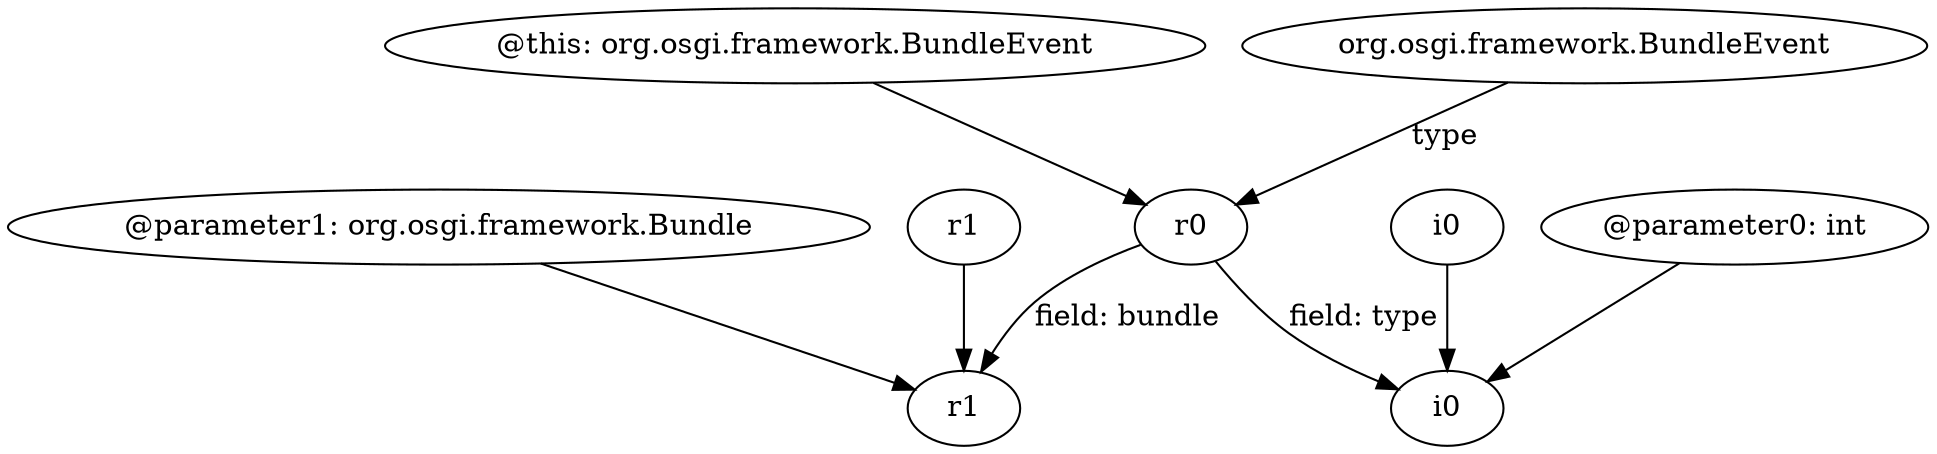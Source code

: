 digraph g {
0[label="@this: org.osgi.framework.BundleEvent"]
1[label="r0"]
0->1[label=""]
2[label="r1"]
1->2[label="field: bundle"]
3[label="i0"]
4[label="i0"]
3->4[label=""]
5[label="r1"]
5->2[label=""]
1->4[label="field: type"]
6[label="@parameter1: org.osgi.framework.Bundle"]
6->2[label=""]
7[label="@parameter0: int"]
7->4[label=""]
8[label="org.osgi.framework.BundleEvent"]
8->1[label="type"]
}